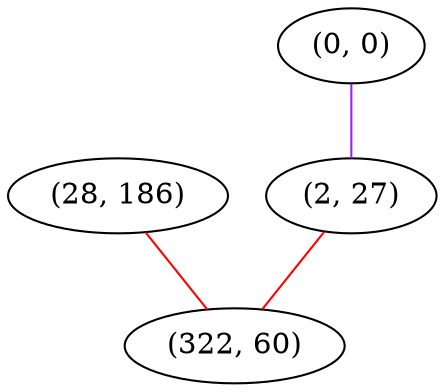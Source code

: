 graph "" {
"(28, 186)";
"(0, 0)";
"(2, 27)";
"(322, 60)";
"(28, 186)" -- "(322, 60)"  [color=red, key=0, weight=1];
"(0, 0)" -- "(2, 27)"  [color=purple, key=0, weight=4];
"(2, 27)" -- "(322, 60)"  [color=red, key=0, weight=1];
}
